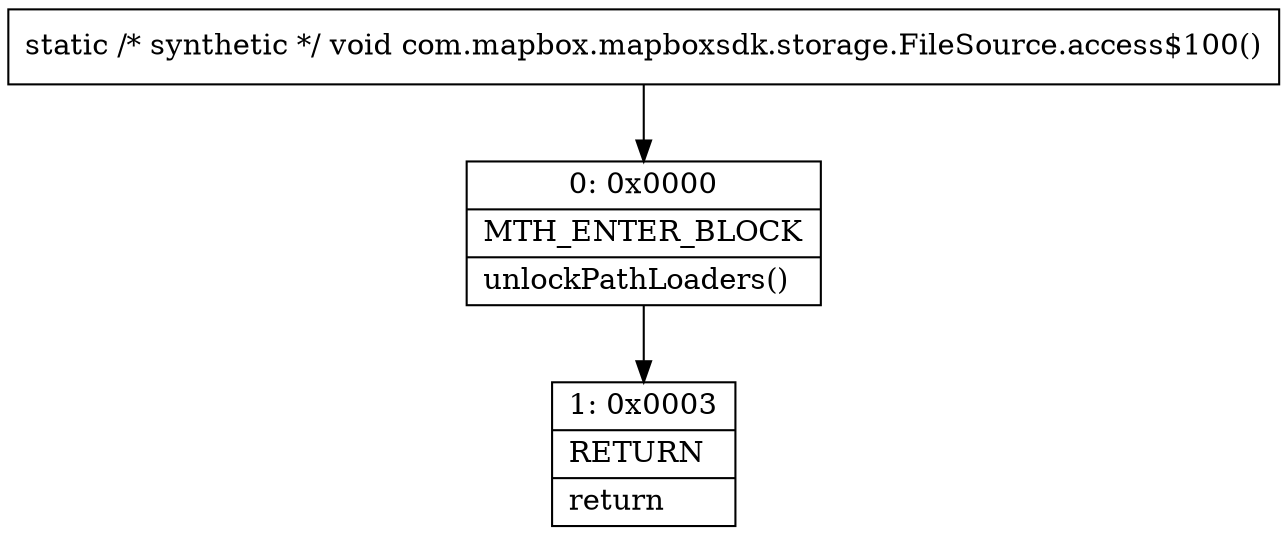 digraph "CFG forcom.mapbox.mapboxsdk.storage.FileSource.access$100()V" {
Node_0 [shape=record,label="{0\:\ 0x0000|MTH_ENTER_BLOCK\l|unlockPathLoaders()\l}"];
Node_1 [shape=record,label="{1\:\ 0x0003|RETURN\l|return\l}"];
MethodNode[shape=record,label="{static \/* synthetic *\/ void com.mapbox.mapboxsdk.storage.FileSource.access$100() }"];
MethodNode -> Node_0;
Node_0 -> Node_1;
}

